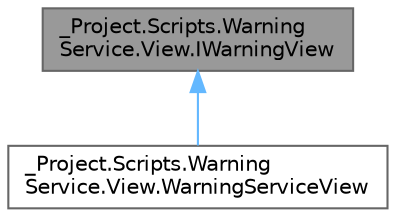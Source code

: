 digraph "_Project.Scripts.WarningService.View.IWarningView"
{
 // LATEX_PDF_SIZE
  bgcolor="transparent";
  edge [fontname=Helvetica,fontsize=10,labelfontname=Helvetica,labelfontsize=10];
  node [fontname=Helvetica,fontsize=10,shape=box,height=0.2,width=0.4];
  Node1 [id="Node000001",label="_Project.Scripts.Warning\lService.View.IWarningView",height=0.2,width=0.4,color="gray40", fillcolor="grey60", style="filled", fontcolor="black",tooltip="Интерфейс, описывающий вид сервиса окна-предупреждения"];
  Node1 -> Node2 [id="edge1_Node000001_Node000002",dir="back",color="steelblue1",style="solid",tooltip=" "];
  Node2 [id="Node000002",label="_Project.Scripts.Warning\lService.View.WarningServiceView",height=0.2,width=0.4,color="gray40", fillcolor="white", style="filled",URL="$class___project_1_1_scripts_1_1_warning_service_1_1_view_1_1_warning_service_view.html",tooltip="Класс, описывающий вид сервиса окна-предупреждения"];
}

